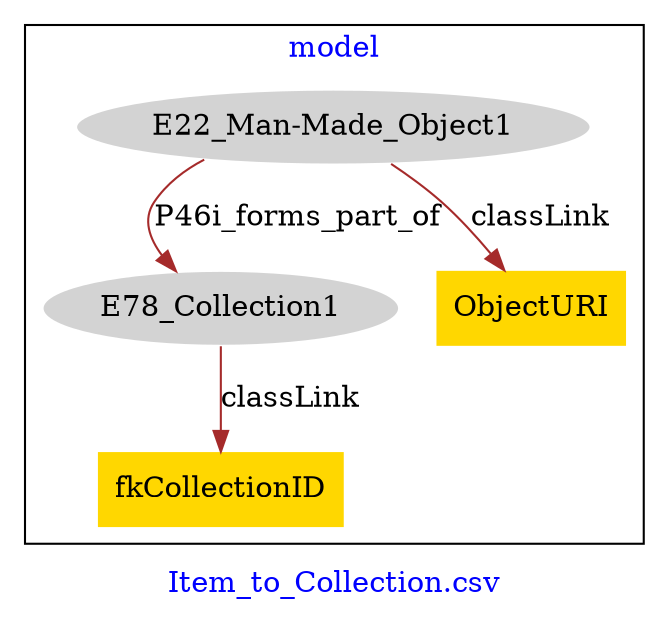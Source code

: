 digraph n0 {
fontcolor="blue"
remincross="true"
label="Item_to_Collection.csv"
subgraph cluster {
label="model"
n2[style="filled",color="white",fillcolor="lightgray",label="E22_Man-Made_Object1"];
n3[style="filled",color="white",fillcolor="lightgray",label="E78_Collection1"];
n4[shape="plaintext",style="filled",fillcolor="gold",label="fkCollectionID"];
n5[shape="plaintext",style="filled",fillcolor="gold",label="ObjectURI"];
}
n2 -> n3[color="brown",fontcolor="black",label="P46i_forms_part_of"]
n3 -> n4[color="brown",fontcolor="black",label="classLink"]
n2 -> n5[color="brown",fontcolor="black",label="classLink"]
}
